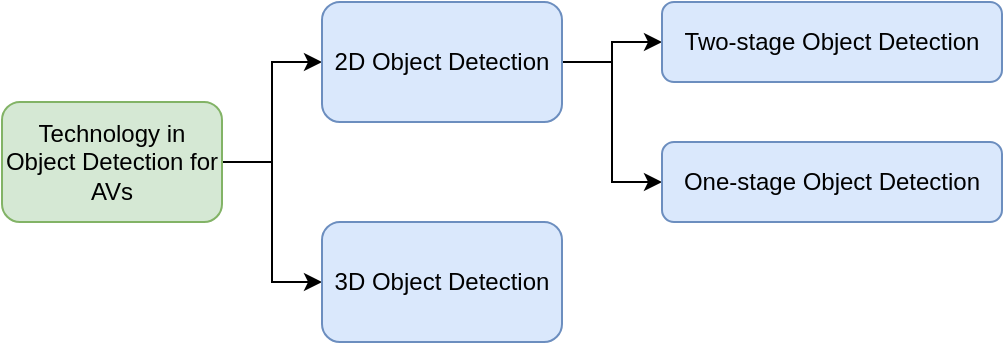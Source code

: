 <mxfile version="20.8.4" type="github">
  <diagram id="9y7WMAi7yj_Zv_UnIAZh" name="Page-1">
    <mxGraphModel dx="1064" dy="594" grid="1" gridSize="10" guides="1" tooltips="1" connect="1" arrows="1" fold="1" page="1" pageScale="1" pageWidth="850" pageHeight="1100" math="0" shadow="0">
      <root>
        <mxCell id="0" />
        <mxCell id="1" parent="0" />
        <mxCell id="rWHO5e8xibpQwG25a63N-7" style="edgeStyle=orthogonalEdgeStyle;rounded=0;orthogonalLoop=1;jettySize=auto;html=1;entryX=0;entryY=0.5;entryDx=0;entryDy=0;" edge="1" parent="1" source="rWHO5e8xibpQwG25a63N-2" target="rWHO5e8xibpQwG25a63N-3">
          <mxGeometry relative="1" as="geometry" />
        </mxCell>
        <mxCell id="rWHO5e8xibpQwG25a63N-8" style="edgeStyle=orthogonalEdgeStyle;rounded=0;orthogonalLoop=1;jettySize=auto;html=1;entryX=0;entryY=0.5;entryDx=0;entryDy=0;" edge="1" parent="1" source="rWHO5e8xibpQwG25a63N-2" target="rWHO5e8xibpQwG25a63N-4">
          <mxGeometry relative="1" as="geometry" />
        </mxCell>
        <mxCell id="rWHO5e8xibpQwG25a63N-2" value="Technology in Object Detection for AVs&lt;span style=&quot;box-sizing: border-box; color: transparent; cursor: text; position: absolute; transform-origin: 0px 0px; text-align: start; background-color: rgb(255, 255, 255); left: 175.247px; top: 871.637px; font-size: 15.901px; font-family: sans-serif; transform: scaleX(1.318);&quot; dir=&quot;ltr&quot; role=&quot;presentation&quot;&gt;ECHNOLOGY IN&lt;/span&gt;&lt;span style=&quot;box-sizing: border-box; color: transparent; cursor: text; position: absolute; transform-origin: 0px 0px; text-align: start; background-color: rgb(255, 255, 255); left: 305.732px; top: 871.637px; font-size: 15.901px; font-family: sans-serif;&quot; dir=&quot;ltr&quot; role=&quot;presentation&quot;&gt; &lt;/span&gt;&lt;span style=&quot;box-sizing: border-box; color: transparent; cursor: text; position: absolute; transform-origin: 0px 0px; text-align: start; background-color: rgb(255, 255, 255); left: 311.678px; top: 868.521px; font-size: 19.876px; font-family: sans-serif;&quot; dir=&quot;ltr&quot; role=&quot;presentation&quot;&gt;O&lt;/span&gt;&lt;span style=&quot;box-sizing: border-box; color: transparent; cursor: text; position: absolute; transform-origin: 0px 0px; text-align: start; background-color: rgb(255, 255, 255); left: 327.023px; top: 871.637px; font-size: 15.901px; font-family: sans-serif; transform: scaleX(1.35);&quot; dir=&quot;ltr&quot; role=&quot;presentation&quot;&gt;BJECT&lt;/span&gt;&lt;span style=&quot;box-sizing: border-box; color: transparent; cursor: text; position: absolute; transform-origin: 0px 0px; text-align: start; background-color: rgb(255, 255, 255); left: 377.779px; top: 871.637px; font-size: 15.901px; font-family: sans-serif;&quot; dir=&quot;ltr&quot; role=&quot;presentation&quot;&gt; &lt;/span&gt;&lt;span style=&quot;box-sizing: border-box; color: transparent; cursor: text; position: absolute; transform-origin: 0px 0px; text-align: start; background-color: rgb(255, 255, 255); left: 383.729px; top: 868.521px; font-size: 19.876px; font-family: sans-serif;&quot; dir=&quot;ltr&quot; role=&quot;presentation&quot;&gt;D&lt;/span&gt;&lt;span style=&quot;box-sizing: border-box; color: transparent; cursor: text; position: absolute; transform-origin: 0px 0px; text-align: start; background-color: rgb(255, 255, 255); left: 399.073px; top: 871.637px; font-size: 15.901px; font-family: sans-serif; transform: scaleX(1.311);&quot; dir=&quot;ltr&quot; role=&quot;presentation&quot;&gt;ETECTION FOR&lt;/span&gt;&lt;span style=&quot;box-sizing: border-box; color: transparent; cursor: text; position: absolute; transform-origin: 0px 0px; text-align: start; background-color: rgb(255, 255, 255); left: 522.498px; top: 871.637px; font-size: 15.901px; font-family: sans-serif;&quot; dir=&quot;ltr&quot; role=&quot;presentation&quot;&gt; &lt;/span&gt;&lt;span style=&quot;box-sizing: border-box; color: transparent; cursor: text; position: absolute; transform-origin: 0px 0px; text-align: start; background-color: rgb(255, 255, 255); left: 528.448px; top: 868.521px; font-size: 19.876px; font-family: sans-serif; transform: scaleX(1.233);&quot; dir=&quot;ltr&quot; role=&quot;presentation&quot;&gt;AV&lt;/span&gt;&lt;span style=&quot;box-sizing: border-box; color: transparent; cursor: text; position: absolute; transform-origin: 0px 0px; text-align: start; background-color: rgb(255, 255, 255); left: 556.453px; top: 871.637px; font-size: 15.901px; font-family: sans-serif;&quot; dir=&quot;ltr&quot; role=&quot;presentation&quot;&gt;S&lt;/span&gt;" style="rounded=1;whiteSpace=wrap;html=1;fillColor=#d5e8d4;strokeColor=#82b366;" vertex="1" parent="1">
          <mxGeometry x="220" y="80" width="110" height="60" as="geometry" />
        </mxCell>
        <mxCell id="rWHO5e8xibpQwG25a63N-9" style="edgeStyle=orthogonalEdgeStyle;rounded=0;orthogonalLoop=1;jettySize=auto;html=1;entryX=0;entryY=0.5;entryDx=0;entryDy=0;" edge="1" parent="1" source="rWHO5e8xibpQwG25a63N-3" target="rWHO5e8xibpQwG25a63N-5">
          <mxGeometry relative="1" as="geometry" />
        </mxCell>
        <mxCell id="rWHO5e8xibpQwG25a63N-10" style="edgeStyle=orthogonalEdgeStyle;rounded=0;orthogonalLoop=1;jettySize=auto;html=1;entryX=0;entryY=0.5;entryDx=0;entryDy=0;" edge="1" parent="1" source="rWHO5e8xibpQwG25a63N-3" target="rWHO5e8xibpQwG25a63N-6">
          <mxGeometry relative="1" as="geometry" />
        </mxCell>
        <mxCell id="rWHO5e8xibpQwG25a63N-3" value="2D Object Detection" style="rounded=1;whiteSpace=wrap;html=1;fillColor=#dae8fc;strokeColor=#6c8ebf;" vertex="1" parent="1">
          <mxGeometry x="380" y="30" width="120" height="60" as="geometry" />
        </mxCell>
        <mxCell id="rWHO5e8xibpQwG25a63N-4" value="3D Object Detection" style="rounded=1;whiteSpace=wrap;html=1;fillColor=#dae8fc;strokeColor=#6c8ebf;" vertex="1" parent="1">
          <mxGeometry x="380" y="140" width="120" height="60" as="geometry" />
        </mxCell>
        <mxCell id="rWHO5e8xibpQwG25a63N-5" value="Two-stage Object Detection" style="rounded=1;whiteSpace=wrap;html=1;fillColor=#dae8fc;strokeColor=#6c8ebf;" vertex="1" parent="1">
          <mxGeometry x="550" y="30" width="170" height="40" as="geometry" />
        </mxCell>
        <mxCell id="rWHO5e8xibpQwG25a63N-6" value="One-stage Object Detection" style="rounded=1;whiteSpace=wrap;html=1;fillColor=#dae8fc;strokeColor=#6c8ebf;" vertex="1" parent="1">
          <mxGeometry x="550" y="100" width="170" height="40" as="geometry" />
        </mxCell>
      </root>
    </mxGraphModel>
  </diagram>
</mxfile>
